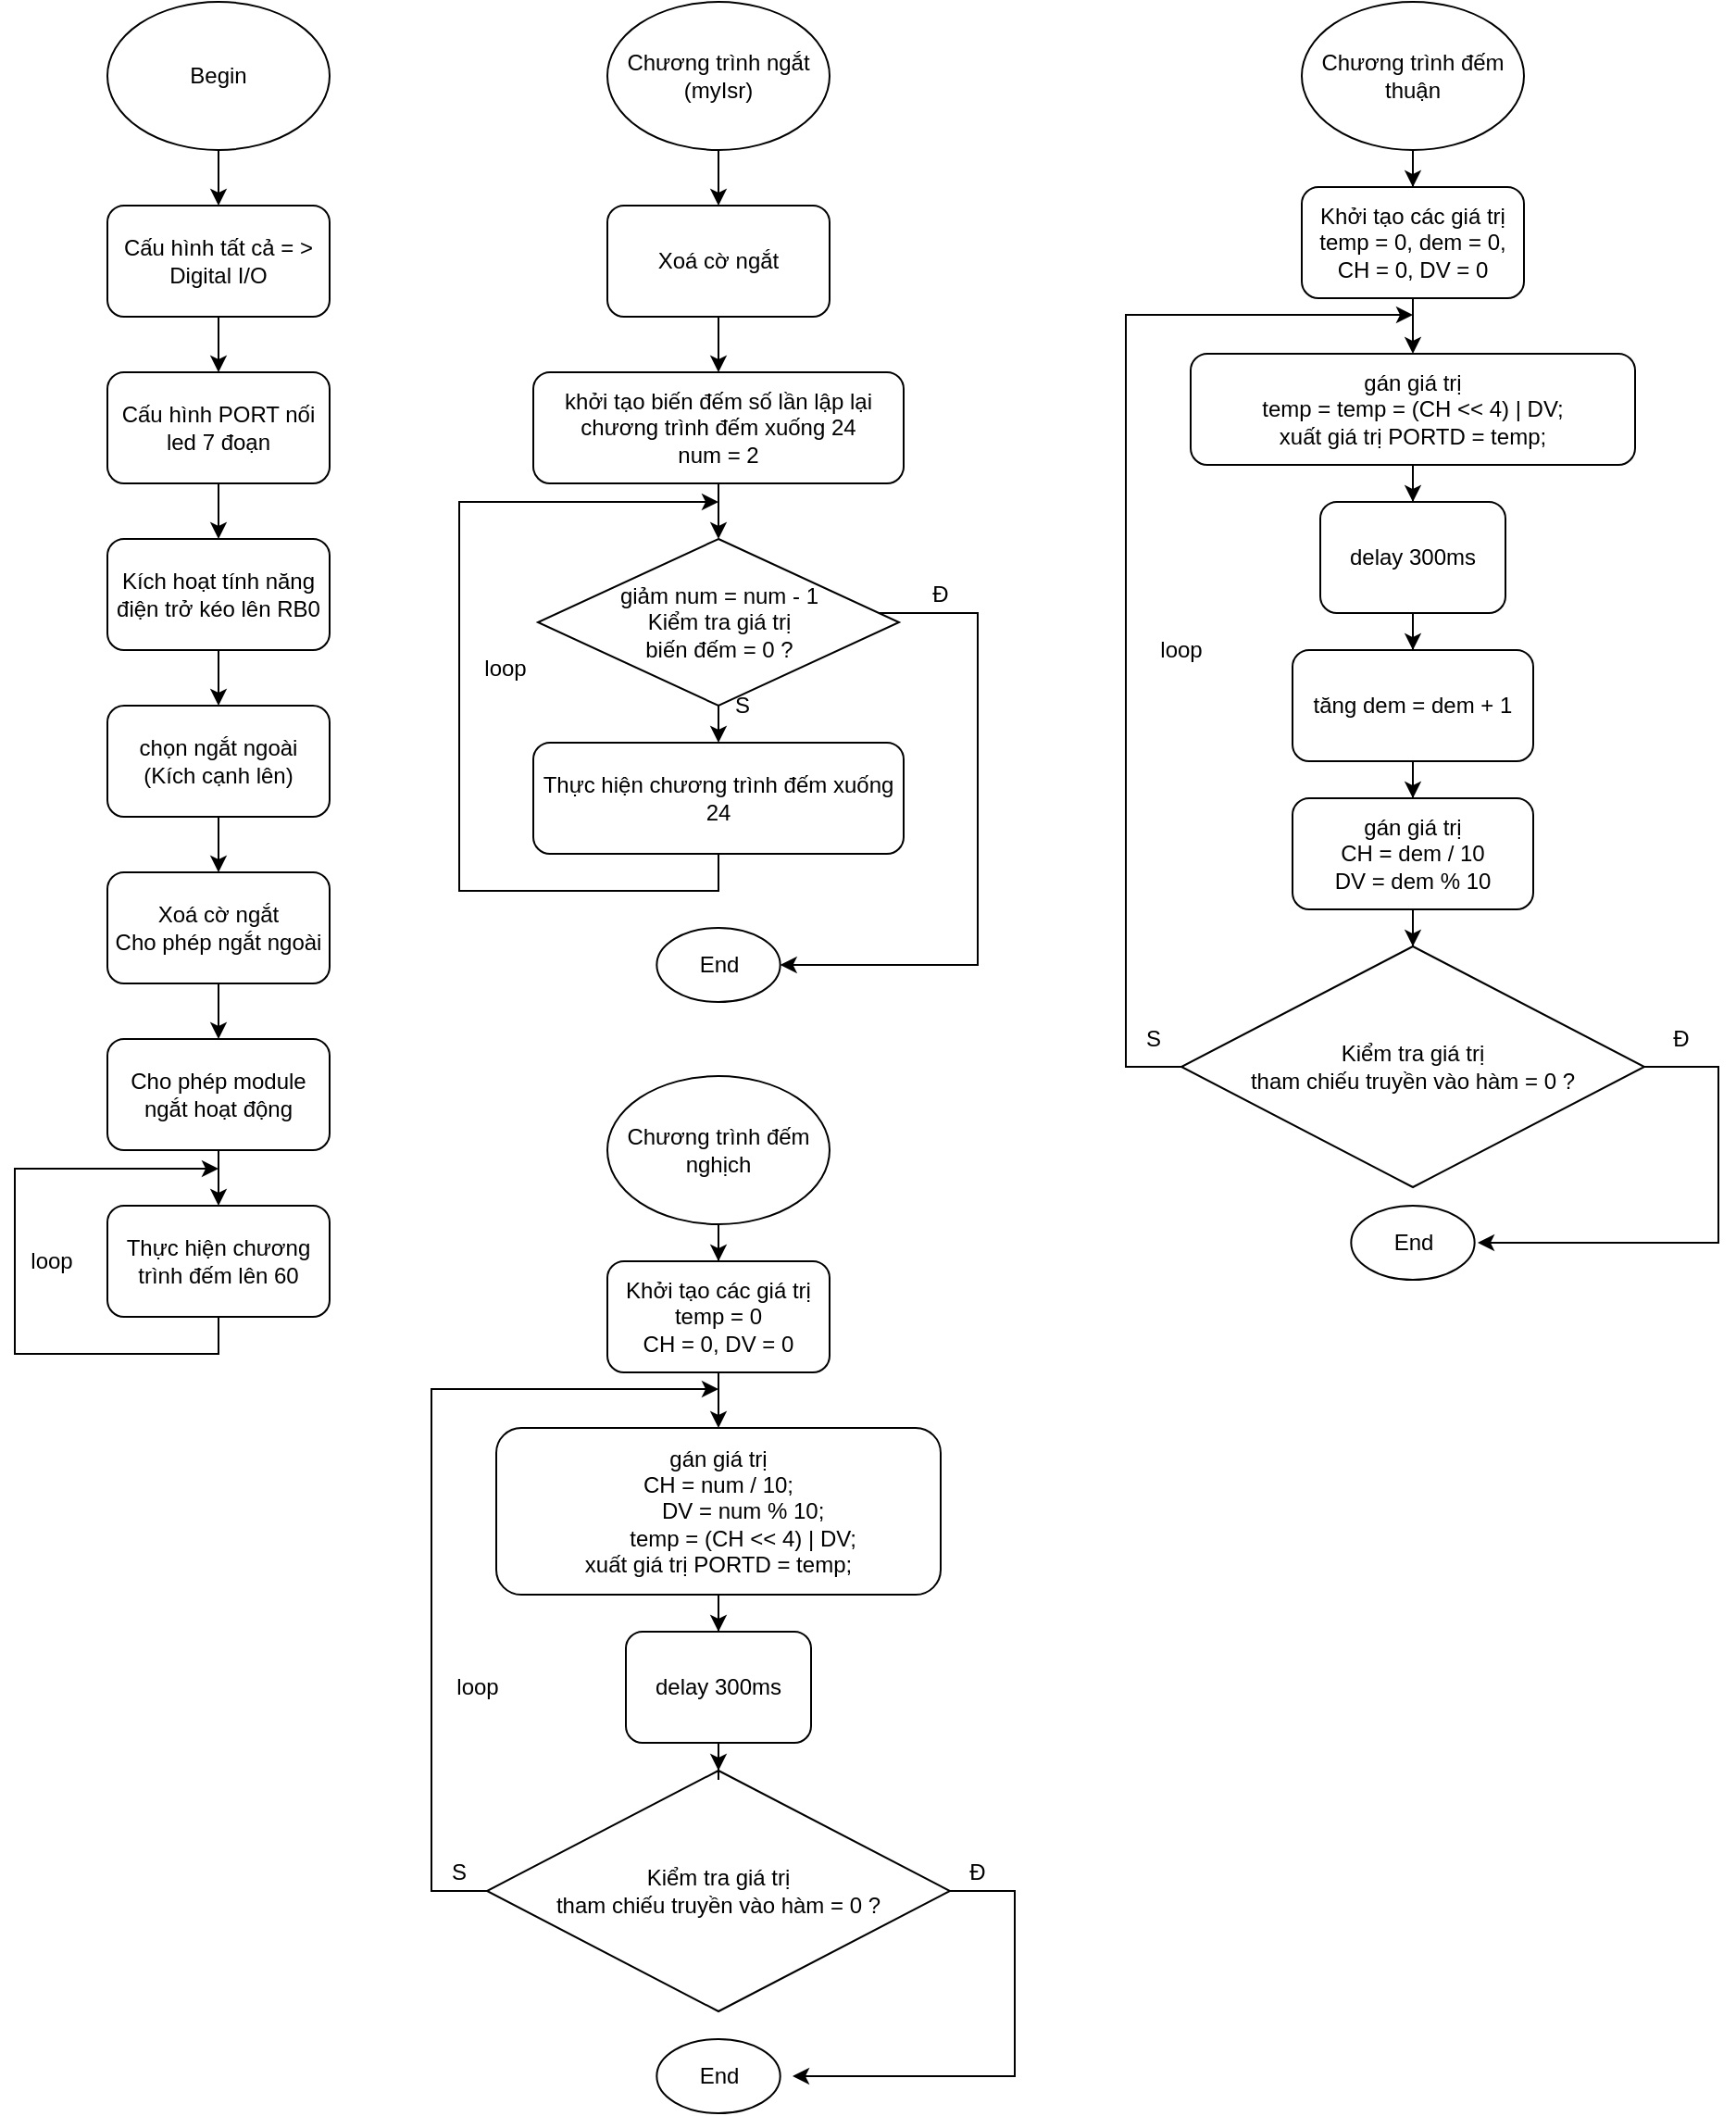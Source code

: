 <mxfile version="14.8.1" type="github">
  <diagram id="vVk9shRISK9wAaTb2XNf" name="Page-1">
    <mxGraphModel dx="2370" dy="1287" grid="1" gridSize="10" guides="1" tooltips="1" connect="1" arrows="1" fold="1" page="1" pageScale="1" pageWidth="850" pageHeight="1100" math="0" shadow="0">
      <root>
        <mxCell id="0" />
        <mxCell id="1" parent="0" />
        <mxCell id="uIazrUhhwtVKcaLFKKp2-3" value="" style="edgeStyle=orthogonalEdgeStyle;rounded=0;orthogonalLoop=1;jettySize=auto;html=1;" edge="1" parent="1" source="uIazrUhhwtVKcaLFKKp2-1" target="uIazrUhhwtVKcaLFKKp2-2">
          <mxGeometry relative="1" as="geometry" />
        </mxCell>
        <mxCell id="uIazrUhhwtVKcaLFKKp2-1" value="Begin" style="ellipse;whiteSpace=wrap;html=1;" vertex="1" parent="1">
          <mxGeometry x="130" y="60" width="120" height="80" as="geometry" />
        </mxCell>
        <mxCell id="uIazrUhhwtVKcaLFKKp2-5" value="" style="edgeStyle=orthogonalEdgeStyle;rounded=0;orthogonalLoop=1;jettySize=auto;html=1;" edge="1" parent="1" source="uIazrUhhwtVKcaLFKKp2-2" target="uIazrUhhwtVKcaLFKKp2-4">
          <mxGeometry relative="1" as="geometry" />
        </mxCell>
        <mxCell id="uIazrUhhwtVKcaLFKKp2-2" value="Cấu hình tất cả = &amp;gt;&lt;br&gt;Digital I/O" style="rounded=1;whiteSpace=wrap;html=1;" vertex="1" parent="1">
          <mxGeometry x="130" y="170" width="120" height="60" as="geometry" />
        </mxCell>
        <mxCell id="uIazrUhhwtVKcaLFKKp2-8" value="" style="edgeStyle=orthogonalEdgeStyle;rounded=0;orthogonalLoop=1;jettySize=auto;html=1;" edge="1" parent="1" source="uIazrUhhwtVKcaLFKKp2-4" target="uIazrUhhwtVKcaLFKKp2-6">
          <mxGeometry relative="1" as="geometry" />
        </mxCell>
        <mxCell id="uIazrUhhwtVKcaLFKKp2-4" value="Cấu hình PORT nối led 7 đoạn" style="rounded=1;whiteSpace=wrap;html=1;" vertex="1" parent="1">
          <mxGeometry x="130" y="260" width="120" height="60" as="geometry" />
        </mxCell>
        <mxCell id="uIazrUhhwtVKcaLFKKp2-10" value="" style="edgeStyle=orthogonalEdgeStyle;rounded=0;orthogonalLoop=1;jettySize=auto;html=1;" edge="1" parent="1" source="uIazrUhhwtVKcaLFKKp2-6">
          <mxGeometry relative="1" as="geometry">
            <mxPoint x="190" y="440" as="targetPoint" />
          </mxGeometry>
        </mxCell>
        <mxCell id="uIazrUhhwtVKcaLFKKp2-6" value="Kích hoạt tính năng điện trở kéo lên RB0" style="rounded=1;whiteSpace=wrap;html=1;" vertex="1" parent="1">
          <mxGeometry x="130" y="350" width="120" height="60" as="geometry" />
        </mxCell>
        <mxCell id="uIazrUhhwtVKcaLFKKp2-14" value="" style="edgeStyle=orthogonalEdgeStyle;rounded=0;orthogonalLoop=1;jettySize=auto;html=1;" edge="1" parent="1" source="uIazrUhhwtVKcaLFKKp2-11" target="uIazrUhhwtVKcaLFKKp2-13">
          <mxGeometry relative="1" as="geometry" />
        </mxCell>
        <mxCell id="uIazrUhhwtVKcaLFKKp2-11" value="chọn ngắt ngoài&lt;br&gt;(Kích cạnh lên)" style="rounded=1;whiteSpace=wrap;html=1;" vertex="1" parent="1">
          <mxGeometry x="130" y="440" width="120" height="60" as="geometry" />
        </mxCell>
        <mxCell id="uIazrUhhwtVKcaLFKKp2-16" value="" style="edgeStyle=orthogonalEdgeStyle;rounded=0;orthogonalLoop=1;jettySize=auto;html=1;" edge="1" parent="1" source="uIazrUhhwtVKcaLFKKp2-13" target="uIazrUhhwtVKcaLFKKp2-15">
          <mxGeometry relative="1" as="geometry" />
        </mxCell>
        <mxCell id="uIazrUhhwtVKcaLFKKp2-13" value="Xoá cờ ngắt&lt;br&gt;Cho phép ngắt ngoài" style="rounded=1;whiteSpace=wrap;html=1;" vertex="1" parent="1">
          <mxGeometry x="130" y="530" width="120" height="60" as="geometry" />
        </mxCell>
        <mxCell id="uIazrUhhwtVKcaLFKKp2-18" value="" style="edgeStyle=orthogonalEdgeStyle;rounded=0;orthogonalLoop=1;jettySize=auto;html=1;" edge="1" parent="1" source="uIazrUhhwtVKcaLFKKp2-15" target="uIazrUhhwtVKcaLFKKp2-17">
          <mxGeometry relative="1" as="geometry" />
        </mxCell>
        <mxCell id="uIazrUhhwtVKcaLFKKp2-15" value="Cho phép module ngắt hoạt động" style="rounded=1;whiteSpace=wrap;html=1;" vertex="1" parent="1">
          <mxGeometry x="130" y="620" width="120" height="60" as="geometry" />
        </mxCell>
        <mxCell id="uIazrUhhwtVKcaLFKKp2-19" style="edgeStyle=orthogonalEdgeStyle;rounded=0;orthogonalLoop=1;jettySize=auto;html=1;" edge="1" parent="1" source="uIazrUhhwtVKcaLFKKp2-17">
          <mxGeometry relative="1" as="geometry">
            <mxPoint x="190" y="690" as="targetPoint" />
            <Array as="points">
              <mxPoint x="190" y="790" />
              <mxPoint x="80" y="790" />
              <mxPoint x="80" y="690" />
            </Array>
          </mxGeometry>
        </mxCell>
        <mxCell id="uIazrUhhwtVKcaLFKKp2-17" value="Thực hiện chương trình đếm lên 60" style="rounded=1;whiteSpace=wrap;html=1;" vertex="1" parent="1">
          <mxGeometry x="130" y="710" width="120" height="60" as="geometry" />
        </mxCell>
        <mxCell id="uIazrUhhwtVKcaLFKKp2-20" value="loop" style="text;html=1;strokeColor=none;fillColor=none;align=center;verticalAlign=middle;whiteSpace=wrap;rounded=0;" vertex="1" parent="1">
          <mxGeometry x="80" y="730" width="40" height="20" as="geometry" />
        </mxCell>
        <mxCell id="uIazrUhhwtVKcaLFKKp2-23" value="" style="edgeStyle=orthogonalEdgeStyle;curved=1;rounded=0;orthogonalLoop=1;jettySize=auto;html=1;" edge="1" parent="1" source="uIazrUhhwtVKcaLFKKp2-21" target="uIazrUhhwtVKcaLFKKp2-22">
          <mxGeometry relative="1" as="geometry" />
        </mxCell>
        <mxCell id="uIazrUhhwtVKcaLFKKp2-21" value="Chương trình ngắt&lt;br&gt;(myIsr)" style="ellipse;whiteSpace=wrap;html=1;" vertex="1" parent="1">
          <mxGeometry x="400" y="60" width="120" height="80" as="geometry" />
        </mxCell>
        <mxCell id="uIazrUhhwtVKcaLFKKp2-25" value="" style="edgeStyle=orthogonalEdgeStyle;curved=1;rounded=0;orthogonalLoop=1;jettySize=auto;html=1;" edge="1" parent="1" source="uIazrUhhwtVKcaLFKKp2-22" target="uIazrUhhwtVKcaLFKKp2-24">
          <mxGeometry relative="1" as="geometry" />
        </mxCell>
        <mxCell id="uIazrUhhwtVKcaLFKKp2-22" value="Xoá cờ ngắt" style="rounded=1;whiteSpace=wrap;html=1;" vertex="1" parent="1">
          <mxGeometry x="400" y="170" width="120" height="60" as="geometry" />
        </mxCell>
        <mxCell id="uIazrUhhwtVKcaLFKKp2-27" value="" style="edgeStyle=orthogonalEdgeStyle;curved=1;rounded=0;orthogonalLoop=1;jettySize=auto;html=1;" edge="1" parent="1" source="uIazrUhhwtVKcaLFKKp2-24" target="uIazrUhhwtVKcaLFKKp2-26">
          <mxGeometry relative="1" as="geometry" />
        </mxCell>
        <mxCell id="uIazrUhhwtVKcaLFKKp2-24" value="khởi tạo biến đếm số lần lập lại chương trình đếm xuống 24&lt;br&gt;num = 2" style="rounded=1;whiteSpace=wrap;html=1;" vertex="1" parent="1">
          <mxGeometry x="360" y="260" width="200" height="60" as="geometry" />
        </mxCell>
        <mxCell id="uIazrUhhwtVKcaLFKKp2-31" value="" style="edgeStyle=orthogonalEdgeStyle;curved=1;rounded=0;orthogonalLoop=1;jettySize=auto;html=1;" edge="1" parent="1" source="uIazrUhhwtVKcaLFKKp2-26" target="uIazrUhhwtVKcaLFKKp2-30">
          <mxGeometry relative="1" as="geometry" />
        </mxCell>
        <mxCell id="uIazrUhhwtVKcaLFKKp2-35" value="" style="edgeStyle=orthogonalEdgeStyle;rounded=0;orthogonalLoop=1;jettySize=auto;html=1;" edge="1" parent="1" source="uIazrUhhwtVKcaLFKKp2-26" target="uIazrUhhwtVKcaLFKKp2-34">
          <mxGeometry relative="1" as="geometry">
            <Array as="points">
              <mxPoint x="600" y="390" />
              <mxPoint x="600" y="580" />
            </Array>
          </mxGeometry>
        </mxCell>
        <mxCell id="uIazrUhhwtVKcaLFKKp2-26" value="giảm num = num - 1&lt;br&gt;Kiểm tra giá trị&lt;br&gt;biến đếm = 0 ?" style="rhombus;whiteSpace=wrap;html=1;" vertex="1" parent="1">
          <mxGeometry x="362.5" y="350" width="195" height="90" as="geometry" />
        </mxCell>
        <mxCell id="uIazrUhhwtVKcaLFKKp2-32" style="edgeStyle=orthogonalEdgeStyle;rounded=0;orthogonalLoop=1;jettySize=auto;html=1;" edge="1" parent="1" source="uIazrUhhwtVKcaLFKKp2-30">
          <mxGeometry relative="1" as="geometry">
            <mxPoint x="460" y="330" as="targetPoint" />
            <Array as="points">
              <mxPoint x="460" y="540" />
              <mxPoint x="320" y="540" />
              <mxPoint x="320" y="330" />
              <mxPoint x="400" y="330" />
            </Array>
          </mxGeometry>
        </mxCell>
        <mxCell id="uIazrUhhwtVKcaLFKKp2-30" value="Thực hiện chương trình đếm xuống 24" style="rounded=1;whiteSpace=wrap;html=1;" vertex="1" parent="1">
          <mxGeometry x="360" y="460" width="200" height="60" as="geometry" />
        </mxCell>
        <mxCell id="uIazrUhhwtVKcaLFKKp2-33" value="loop" style="text;html=1;strokeColor=none;fillColor=none;align=center;verticalAlign=middle;whiteSpace=wrap;rounded=0;" vertex="1" parent="1">
          <mxGeometry x="325" y="410" width="40" height="20" as="geometry" />
        </mxCell>
        <mxCell id="uIazrUhhwtVKcaLFKKp2-34" value="End" style="ellipse;whiteSpace=wrap;html=1;" vertex="1" parent="1">
          <mxGeometry x="426.67" y="560" width="66.67" height="40" as="geometry" />
        </mxCell>
        <mxCell id="uIazrUhhwtVKcaLFKKp2-40" value="" style="edgeStyle=orthogonalEdgeStyle;rounded=0;orthogonalLoop=1;jettySize=auto;html=1;" edge="1" parent="1" source="uIazrUhhwtVKcaLFKKp2-36" target="uIazrUhhwtVKcaLFKKp2-39">
          <mxGeometry relative="1" as="geometry" />
        </mxCell>
        <mxCell id="uIazrUhhwtVKcaLFKKp2-36" value="Chương trình đếm thuận" style="ellipse;whiteSpace=wrap;html=1;" vertex="1" parent="1">
          <mxGeometry x="775" y="60" width="120" height="80" as="geometry" />
        </mxCell>
        <mxCell id="uIazrUhhwtVKcaLFKKp2-42" value="" style="edgeStyle=orthogonalEdgeStyle;rounded=0;orthogonalLoop=1;jettySize=auto;html=1;" edge="1" parent="1" source="uIazrUhhwtVKcaLFKKp2-39" target="uIazrUhhwtVKcaLFKKp2-41">
          <mxGeometry relative="1" as="geometry" />
        </mxCell>
        <mxCell id="uIazrUhhwtVKcaLFKKp2-39" value="Khởi tạo các giá trị&lt;br&gt;temp = 0, dem = 0, CH = 0, DV = 0" style="rounded=1;whiteSpace=wrap;html=1;" vertex="1" parent="1">
          <mxGeometry x="775" y="160" width="120" height="60" as="geometry" />
        </mxCell>
        <mxCell id="uIazrUhhwtVKcaLFKKp2-50" value="" style="edgeStyle=orthogonalEdgeStyle;rounded=0;orthogonalLoop=1;jettySize=auto;html=1;" edge="1" parent="1" source="uIazrUhhwtVKcaLFKKp2-41" target="uIazrUhhwtVKcaLFKKp2-49">
          <mxGeometry relative="1" as="geometry" />
        </mxCell>
        <mxCell id="uIazrUhhwtVKcaLFKKp2-41" value="gán giá trị&lt;br&gt;temp = temp = (CH &amp;lt;&amp;lt; 4) | DV;&lt;br&gt;xuất giá trị PORTD = temp;" style="rounded=1;whiteSpace=wrap;html=1;" vertex="1" parent="1">
          <mxGeometry x="715" y="250" width="240" height="60" as="geometry" />
        </mxCell>
        <mxCell id="uIazrUhhwtVKcaLFKKp2-56" style="edgeStyle=orthogonalEdgeStyle;rounded=0;orthogonalLoop=1;jettySize=auto;html=1;" edge="1" parent="1" source="uIazrUhhwtVKcaLFKKp2-45">
          <mxGeometry relative="1" as="geometry">
            <mxPoint x="835" y="229" as="targetPoint" />
            <Array as="points">
              <mxPoint x="680" y="635" />
              <mxPoint x="680" y="229" />
            </Array>
          </mxGeometry>
        </mxCell>
        <mxCell id="uIazrUhhwtVKcaLFKKp2-63" style="edgeStyle=orthogonalEdgeStyle;rounded=0;orthogonalLoop=1;jettySize=auto;html=1;" edge="1" parent="1" source="uIazrUhhwtVKcaLFKKp2-45">
          <mxGeometry relative="1" as="geometry">
            <mxPoint x="870" y="730" as="targetPoint" />
            <Array as="points">
              <mxPoint x="1000" y="635" />
              <mxPoint x="1000" y="730" />
            </Array>
          </mxGeometry>
        </mxCell>
        <mxCell id="uIazrUhhwtVKcaLFKKp2-45" value="Kiểm tra giá trị&lt;br&gt;tham chiếu truyền vào hàm = 0 ?" style="rhombus;whiteSpace=wrap;html=1;" vertex="1" parent="1">
          <mxGeometry x="710" y="570" width="250" height="130" as="geometry" />
        </mxCell>
        <mxCell id="uIazrUhhwtVKcaLFKKp2-47" value="Đ" style="text;html=1;strokeColor=none;fillColor=none;align=center;verticalAlign=middle;whiteSpace=wrap;rounded=0;" vertex="1" parent="1">
          <mxGeometry x="560" y="370" width="40" height="20" as="geometry" />
        </mxCell>
        <mxCell id="uIazrUhhwtVKcaLFKKp2-48" value="S" style="text;html=1;strokeColor=none;fillColor=none;align=center;verticalAlign=middle;whiteSpace=wrap;rounded=0;" vertex="1" parent="1">
          <mxGeometry x="453.34" y="430" width="40" height="20" as="geometry" />
        </mxCell>
        <mxCell id="uIazrUhhwtVKcaLFKKp2-52" value="" style="edgeStyle=orthogonalEdgeStyle;rounded=0;orthogonalLoop=1;jettySize=auto;html=1;" edge="1" parent="1" source="uIazrUhhwtVKcaLFKKp2-49" target="uIazrUhhwtVKcaLFKKp2-51">
          <mxGeometry relative="1" as="geometry" />
        </mxCell>
        <mxCell id="uIazrUhhwtVKcaLFKKp2-49" value="delay 300ms" style="rounded=1;whiteSpace=wrap;html=1;" vertex="1" parent="1">
          <mxGeometry x="785" y="330" width="100" height="60" as="geometry" />
        </mxCell>
        <mxCell id="uIazrUhhwtVKcaLFKKp2-54" value="" style="edgeStyle=orthogonalEdgeStyle;rounded=0;orthogonalLoop=1;jettySize=auto;html=1;" edge="1" parent="1" source="uIazrUhhwtVKcaLFKKp2-51" target="uIazrUhhwtVKcaLFKKp2-53">
          <mxGeometry relative="1" as="geometry" />
        </mxCell>
        <mxCell id="uIazrUhhwtVKcaLFKKp2-51" value="tăng dem = dem + 1" style="rounded=1;whiteSpace=wrap;html=1;" vertex="1" parent="1">
          <mxGeometry x="770" y="410" width="130" height="60" as="geometry" />
        </mxCell>
        <mxCell id="uIazrUhhwtVKcaLFKKp2-55" value="" style="edgeStyle=orthogonalEdgeStyle;rounded=0;orthogonalLoop=1;jettySize=auto;html=1;" edge="1" parent="1" source="uIazrUhhwtVKcaLFKKp2-53" target="uIazrUhhwtVKcaLFKKp2-45">
          <mxGeometry relative="1" as="geometry" />
        </mxCell>
        <mxCell id="uIazrUhhwtVKcaLFKKp2-53" value="&lt;div&gt;gán giá trị&lt;/div&gt;&lt;div&gt;CH = dem / 10&lt;/div&gt;&lt;div&gt;&lt;span&gt;DV = dem % 10&lt;/span&gt;&lt;/div&gt;" style="rounded=1;whiteSpace=wrap;html=1;" vertex="1" parent="1">
          <mxGeometry x="770" y="490" width="130" height="60" as="geometry" />
        </mxCell>
        <mxCell id="uIazrUhhwtVKcaLFKKp2-60" value="loop" style="text;html=1;strokeColor=none;fillColor=none;align=center;verticalAlign=middle;whiteSpace=wrap;rounded=0;" vertex="1" parent="1">
          <mxGeometry x="690" y="400" width="40" height="20" as="geometry" />
        </mxCell>
        <mxCell id="uIazrUhhwtVKcaLFKKp2-61" value="S" style="text;html=1;strokeColor=none;fillColor=none;align=center;verticalAlign=middle;whiteSpace=wrap;rounded=0;" vertex="1" parent="1">
          <mxGeometry x="675" y="610" width="40" height="20" as="geometry" />
        </mxCell>
        <mxCell id="uIazrUhhwtVKcaLFKKp2-62" value="End" style="ellipse;whiteSpace=wrap;html=1;" vertex="1" parent="1">
          <mxGeometry x="801.66" y="710" width="66.67" height="40" as="geometry" />
        </mxCell>
        <mxCell id="uIazrUhhwtVKcaLFKKp2-65" value="" style="edgeStyle=orthogonalEdgeStyle;rounded=0;orthogonalLoop=1;jettySize=auto;html=1;" edge="1" parent="1" source="uIazrUhhwtVKcaLFKKp2-66" target="uIazrUhhwtVKcaLFKKp2-68">
          <mxGeometry relative="1" as="geometry" />
        </mxCell>
        <mxCell id="uIazrUhhwtVKcaLFKKp2-66" value="Chương trình đếm nghịch" style="ellipse;whiteSpace=wrap;html=1;" vertex="1" parent="1">
          <mxGeometry x="400" y="640" width="120" height="80" as="geometry" />
        </mxCell>
        <mxCell id="uIazrUhhwtVKcaLFKKp2-67" value="" style="edgeStyle=orthogonalEdgeStyle;rounded=0;orthogonalLoop=1;jettySize=auto;html=1;" edge="1" parent="1" source="uIazrUhhwtVKcaLFKKp2-68" target="uIazrUhhwtVKcaLFKKp2-70">
          <mxGeometry relative="1" as="geometry" />
        </mxCell>
        <mxCell id="uIazrUhhwtVKcaLFKKp2-68" value="Khởi tạo các giá trị&lt;br&gt;temp = 0&lt;br&gt;CH = 0, DV = 0" style="rounded=1;whiteSpace=wrap;html=1;" vertex="1" parent="1">
          <mxGeometry x="400" y="740" width="120" height="60" as="geometry" />
        </mxCell>
        <mxCell id="uIazrUhhwtVKcaLFKKp2-69" value="" style="edgeStyle=orthogonalEdgeStyle;rounded=0;orthogonalLoop=1;jettySize=auto;html=1;" edge="1" parent="1" source="uIazrUhhwtVKcaLFKKp2-70" target="uIazrUhhwtVKcaLFKKp2-75">
          <mxGeometry relative="1" as="geometry" />
        </mxCell>
        <mxCell id="uIazrUhhwtVKcaLFKKp2-70" value="gán giá trị&lt;br&gt;&lt;div&gt;CH = num / 10;&lt;/div&gt;&lt;div&gt;&amp;nbsp; &amp;nbsp; &amp;nbsp; &amp;nbsp; DV = num % 10;&lt;/div&gt;&lt;div&gt;&amp;nbsp; &amp;nbsp; &amp;nbsp; &amp;nbsp; temp = (CH &amp;lt;&amp;lt; 4) | DV;&lt;/div&gt;xuất giá trị PORTD = temp;" style="rounded=1;whiteSpace=wrap;html=1;" vertex="1" parent="1">
          <mxGeometry x="340" y="830" width="240" height="90" as="geometry" />
        </mxCell>
        <mxCell id="uIazrUhhwtVKcaLFKKp2-71" style="edgeStyle=orthogonalEdgeStyle;rounded=0;orthogonalLoop=1;jettySize=auto;html=1;" edge="1" parent="1" source="uIazrUhhwtVKcaLFKKp2-73">
          <mxGeometry relative="1" as="geometry">
            <mxPoint x="460.0" y="809" as="targetPoint" />
            <Array as="points">
              <mxPoint x="305" y="1080" />
              <mxPoint x="305" y="809" />
            </Array>
          </mxGeometry>
        </mxCell>
        <mxCell id="uIazrUhhwtVKcaLFKKp2-93" style="edgeStyle=orthogonalEdgeStyle;rounded=0;orthogonalLoop=1;jettySize=auto;html=1;" edge="1" parent="1" source="uIazrUhhwtVKcaLFKKp2-73">
          <mxGeometry relative="1" as="geometry">
            <mxPoint x="500" y="1180" as="targetPoint" />
            <Array as="points">
              <mxPoint x="620" y="1080" />
              <mxPoint x="620" y="1180" />
              <mxPoint x="500" y="1180" />
            </Array>
          </mxGeometry>
        </mxCell>
        <mxCell id="uIazrUhhwtVKcaLFKKp2-73" value="Kiểm tra giá trị&lt;br&gt;tham chiếu truyền vào hàm = 0 ?" style="rhombus;whiteSpace=wrap;html=1;" vertex="1" parent="1">
          <mxGeometry x="335" y="1015" width="250" height="130" as="geometry" />
        </mxCell>
        <mxCell id="uIazrUhhwtVKcaLFKKp2-92" value="" style="edgeStyle=orthogonalEdgeStyle;rounded=0;orthogonalLoop=1;jettySize=auto;html=1;" edge="1" parent="1" source="uIazrUhhwtVKcaLFKKp2-75" target="uIazrUhhwtVKcaLFKKp2-73">
          <mxGeometry relative="1" as="geometry" />
        </mxCell>
        <mxCell id="uIazrUhhwtVKcaLFKKp2-75" value="delay 300ms" style="rounded=1;whiteSpace=wrap;html=1;" vertex="1" parent="1">
          <mxGeometry x="410" y="940" width="100" height="60" as="geometry" />
        </mxCell>
        <mxCell id="uIazrUhhwtVKcaLFKKp2-80" value="loop" style="text;html=1;strokeColor=none;fillColor=none;align=center;verticalAlign=middle;whiteSpace=wrap;rounded=0;" vertex="1" parent="1">
          <mxGeometry x="310" y="960" width="40" height="20" as="geometry" />
        </mxCell>
        <mxCell id="uIazrUhhwtVKcaLFKKp2-81" value="S" style="text;html=1;strokeColor=none;fillColor=none;align=center;verticalAlign=middle;whiteSpace=wrap;rounded=0;" vertex="1" parent="1">
          <mxGeometry x="300" y="1060" width="40" height="20" as="geometry" />
        </mxCell>
        <mxCell id="uIazrUhhwtVKcaLFKKp2-82" value="End" style="ellipse;whiteSpace=wrap;html=1;" vertex="1" parent="1">
          <mxGeometry x="426.67" y="1160" width="66.67" height="40" as="geometry" />
        </mxCell>
        <mxCell id="uIazrUhhwtVKcaLFKKp2-94" value="Đ" style="text;html=1;strokeColor=none;fillColor=none;align=center;verticalAlign=middle;whiteSpace=wrap;rounded=0;" vertex="1" parent="1">
          <mxGeometry x="580" y="1060" width="40" height="20" as="geometry" />
        </mxCell>
        <mxCell id="uIazrUhhwtVKcaLFKKp2-95" value="Đ" style="text;html=1;strokeColor=none;fillColor=none;align=center;verticalAlign=middle;whiteSpace=wrap;rounded=0;" vertex="1" parent="1">
          <mxGeometry x="960" y="610" width="40" height="20" as="geometry" />
        </mxCell>
      </root>
    </mxGraphModel>
  </diagram>
</mxfile>
